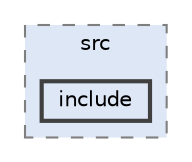digraph "Documents/GitHub/NNEngine/src/include"
{
 // LATEX_PDF_SIZE
  bgcolor="transparent";
  edge [fontname=Helvetica,fontsize=10,labelfontname=Helvetica,labelfontsize=10];
  node [fontname=Helvetica,fontsize=10,shape=box,height=0.2,width=0.4];
  compound=true
  subgraph clusterdir_20be70f3ef24ea08f47f81dc019e9c1d {
    graph [ bgcolor="#dee7f5", pencolor="grey50", label="src", fontname=Helvetica,fontsize=10 style="filled,dashed", URL="dir_20be70f3ef24ea08f47f81dc019e9c1d.html",tooltip=""]
  dir_238476758de078c9422a7cac56093b92 [label="include", fillcolor="#dee7f5", color="grey25", style="filled,bold", URL="dir_238476758de078c9422a7cac56093b92.html",tooltip=""];
  }
}

